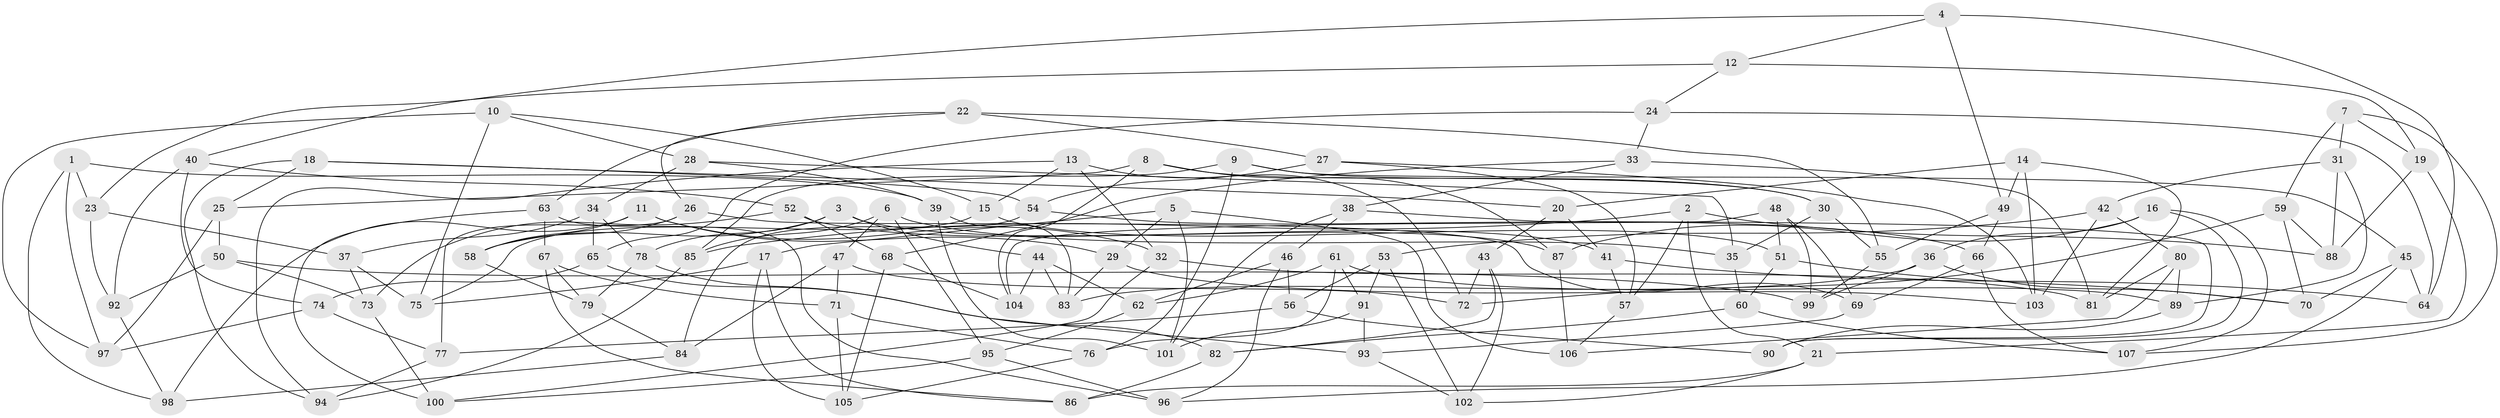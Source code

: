 // Generated by graph-tools (version 1.1) at 2025/11/02/27/25 16:11:50]
// undirected, 107 vertices, 214 edges
graph export_dot {
graph [start="1"]
  node [color=gray90,style=filled];
  1;
  2;
  3;
  4;
  5;
  6;
  7;
  8;
  9;
  10;
  11;
  12;
  13;
  14;
  15;
  16;
  17;
  18;
  19;
  20;
  21;
  22;
  23;
  24;
  25;
  26;
  27;
  28;
  29;
  30;
  31;
  32;
  33;
  34;
  35;
  36;
  37;
  38;
  39;
  40;
  41;
  42;
  43;
  44;
  45;
  46;
  47;
  48;
  49;
  50;
  51;
  52;
  53;
  54;
  55;
  56;
  57;
  58;
  59;
  60;
  61;
  62;
  63;
  64;
  65;
  66;
  67;
  68;
  69;
  70;
  71;
  72;
  73;
  74;
  75;
  76;
  77;
  78;
  79;
  80;
  81;
  82;
  83;
  84;
  85;
  86;
  87;
  88;
  89;
  90;
  91;
  92;
  93;
  94;
  95;
  96;
  97;
  98;
  99;
  100;
  101;
  102;
  103;
  104;
  105;
  106;
  107;
  1 -- 39;
  1 -- 23;
  1 -- 98;
  1 -- 97;
  2 -- 85;
  2 -- 88;
  2 -- 21;
  2 -- 57;
  3 -- 78;
  3 -- 44;
  3 -- 58;
  3 -- 41;
  4 -- 40;
  4 -- 64;
  4 -- 49;
  4 -- 12;
  5 -- 17;
  5 -- 106;
  5 -- 29;
  5 -- 101;
  6 -- 85;
  6 -- 47;
  6 -- 35;
  6 -- 95;
  7 -- 59;
  7 -- 19;
  7 -- 31;
  7 -- 107;
  8 -- 30;
  8 -- 25;
  8 -- 104;
  8 -- 87;
  9 -- 30;
  9 -- 45;
  9 -- 76;
  9 -- 85;
  10 -- 15;
  10 -- 97;
  10 -- 28;
  10 -- 75;
  11 -- 29;
  11 -- 32;
  11 -- 98;
  11 -- 58;
  12 -- 24;
  12 -- 23;
  12 -- 19;
  13 -- 15;
  13 -- 72;
  13 -- 32;
  13 -- 94;
  14 -- 49;
  14 -- 103;
  14 -- 20;
  14 -- 81;
  15 -- 51;
  15 -- 75;
  16 -- 36;
  16 -- 90;
  16 -- 87;
  16 -- 107;
  17 -- 105;
  17 -- 86;
  17 -- 75;
  18 -- 25;
  18 -- 94;
  18 -- 20;
  18 -- 54;
  19 -- 88;
  19 -- 21;
  20 -- 41;
  20 -- 43;
  21 -- 86;
  21 -- 102;
  22 -- 26;
  22 -- 55;
  22 -- 27;
  22 -- 63;
  23 -- 92;
  23 -- 37;
  24 -- 65;
  24 -- 33;
  24 -- 64;
  25 -- 50;
  25 -- 97;
  26 -- 77;
  26 -- 69;
  26 -- 58;
  27 -- 54;
  27 -- 57;
  27 -- 103;
  28 -- 39;
  28 -- 35;
  28 -- 34;
  29 -- 83;
  29 -- 103;
  30 -- 55;
  30 -- 35;
  31 -- 42;
  31 -- 88;
  31 -- 89;
  32 -- 100;
  32 -- 81;
  33 -- 68;
  33 -- 81;
  33 -- 38;
  34 -- 37;
  34 -- 65;
  34 -- 78;
  35 -- 60;
  36 -- 70;
  36 -- 83;
  36 -- 99;
  37 -- 75;
  37 -- 73;
  38 -- 90;
  38 -- 101;
  38 -- 46;
  39 -- 101;
  39 -- 83;
  40 -- 52;
  40 -- 74;
  40 -- 92;
  41 -- 64;
  41 -- 57;
  42 -- 103;
  42 -- 80;
  42 -- 53;
  43 -- 72;
  43 -- 82;
  43 -- 102;
  44 -- 83;
  44 -- 104;
  44 -- 62;
  45 -- 96;
  45 -- 64;
  45 -- 70;
  46 -- 96;
  46 -- 56;
  46 -- 62;
  47 -- 72;
  47 -- 71;
  47 -- 84;
  48 -- 69;
  48 -- 99;
  48 -- 51;
  48 -- 104;
  49 -- 55;
  49 -- 66;
  50 -- 99;
  50 -- 73;
  50 -- 92;
  51 -- 60;
  51 -- 70;
  52 -- 87;
  52 -- 68;
  52 -- 73;
  53 -- 91;
  53 -- 56;
  53 -- 102;
  54 -- 84;
  54 -- 66;
  55 -- 99;
  56 -- 77;
  56 -- 90;
  57 -- 106;
  58 -- 79;
  59 -- 70;
  59 -- 72;
  59 -- 88;
  60 -- 82;
  60 -- 107;
  61 -- 76;
  61 -- 62;
  61 -- 89;
  61 -- 91;
  62 -- 95;
  63 -- 96;
  63 -- 100;
  63 -- 67;
  65 -- 74;
  65 -- 93;
  66 -- 69;
  66 -- 107;
  67 -- 79;
  67 -- 86;
  67 -- 71;
  68 -- 105;
  68 -- 104;
  69 -- 93;
  71 -- 105;
  71 -- 76;
  73 -- 100;
  74 -- 97;
  74 -- 77;
  76 -- 105;
  77 -- 94;
  78 -- 82;
  78 -- 79;
  79 -- 84;
  80 -- 106;
  80 -- 81;
  80 -- 89;
  82 -- 86;
  84 -- 98;
  85 -- 94;
  87 -- 106;
  89 -- 90;
  91 -- 101;
  91 -- 93;
  92 -- 98;
  93 -- 102;
  95 -- 96;
  95 -- 100;
}
